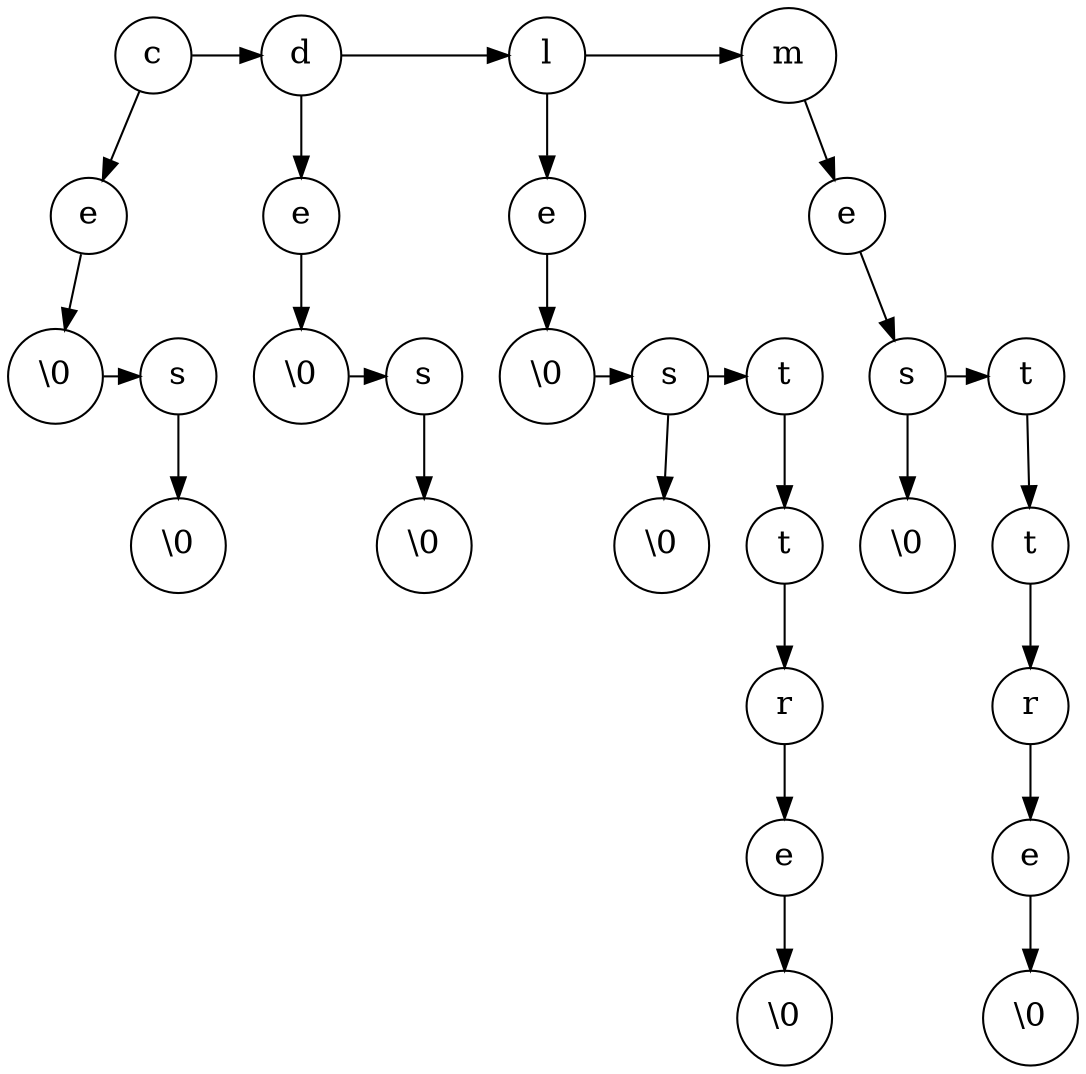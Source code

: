digraph arbre {
  node [shape=circle, height=.5, fontsize=16, splines=ortho];
n0x5208cf0 [label="c"];
n0x5208cf0 -> n0x5208d50;
n0x5208d50 [label="e"];
n0x5208d50 -> n0x5208e70;
n0x5208e70 [label="\\0"];
n0x5208e70 -> n0x5208db0 [rankdir=LR];
{rank=same; n0x5208e70, n0x5208db0 };
n0x5208db0 [label="s"];
n0x5208db0 -> n0x5208e10;
n0x5208e10 [label="\\0"];
n0x5208cf0 -> n0x52090b0 [rankdir=LR];
{rank=same; n0x5208cf0, n0x52090b0 };
n0x52090b0 [label="d"];
n0x52090b0 -> n0x5209110;
n0x5209110 [label="e"];
n0x5209110 -> n0x5209230;
n0x5209230 [label="\\0"];
n0x5209230 -> n0x5209170 [rankdir=LR];
{rank=same; n0x5209230, n0x5209170 };
n0x5209170 [label="s"];
n0x5209170 -> n0x52091d0;
n0x52091d0 [label="\\0"];
n0x52090b0 -> n0x52087b0 [rankdir=LR];
{rank=same; n0x52090b0, n0x52087b0 };
n0x52087b0 [label="l"];
n0x52087b0 -> n0x5208810;
n0x5208810 [label="e"];
n0x5208810 -> n0x5208870;
n0x5208870 [label="\\0"];
n0x5208870 -> n0x5208a50 [rankdir=LR];
{rank=same; n0x5208870, n0x5208a50 };
n0x5208a50 [label="s"];
n0x5208a50 -> n0x5208ab0;
n0x5208ab0 [label="\\0"];
n0x5208a50 -> n0x5208ed0 [rankdir=LR];
{rank=same; n0x5208a50, n0x5208ed0 };
n0x5208ed0 [label="t"];
n0x5208ed0 -> n0x5208f30;
n0x5208f30 [label="t"];
n0x5208f30 -> n0x5208f90;
n0x5208f90 [label="r"];
n0x5208f90 -> n0x5208ff0;
n0x5208ff0 [label="e"];
n0x5208ff0 -> n0x5209050;
n0x5209050 [label="\\0"];
n0x52087b0 -> n0x52088d0 [rankdir=LR];
{rank=same; n0x52087b0, n0x52088d0 };
n0x52088d0 [label="m"];
n0x52088d0 -> n0x5208930;
n0x5208930 [label="e"];
n0x5208930 -> n0x5208990;
n0x5208990 [label="s"];
n0x5208990 -> n0x52089f0;
n0x52089f0 [label="\\0"];
n0x5208990 -> n0x5208b10 [rankdir=LR];
{rank=same; n0x5208990, n0x5208b10 };
n0x5208b10 [label="t"];
n0x5208b10 -> n0x5208b70;
n0x5208b70 [label="t"];
n0x5208b70 -> n0x5208bd0;
n0x5208bd0 [label="r"];
n0x5208bd0 -> n0x5208c30;
n0x5208c30 [label="e"];
n0x5208c30 -> n0x5208c90;
n0x5208c90 [label="\\0"];

}

